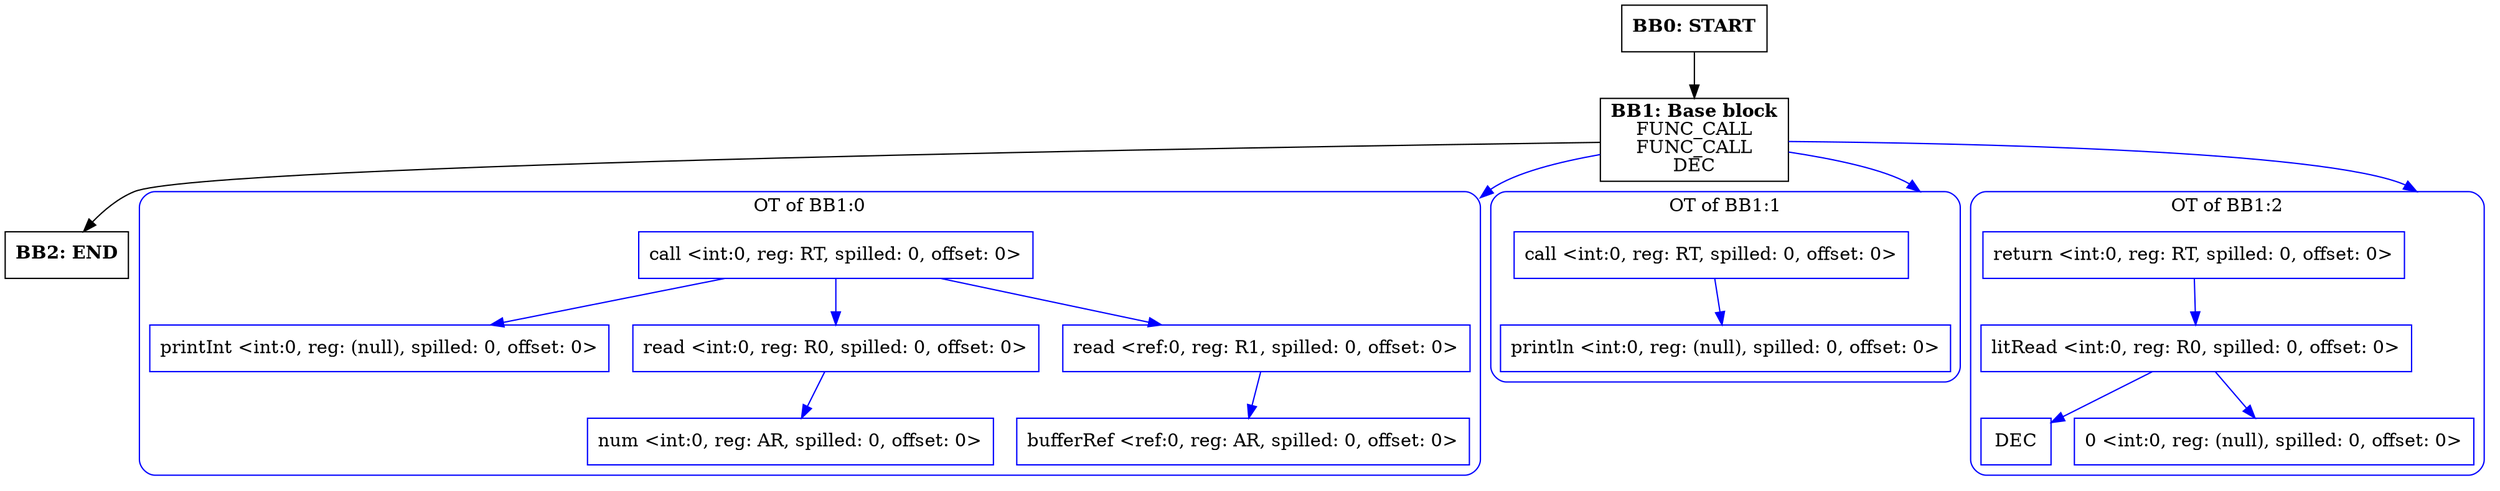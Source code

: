 digraph CFG {
    compound=true;
    graph [splines=true];
    node [shape=rectangle];

    BB2 [label=<<B>BB2: END</B><BR ALIGN="CENTER"/>>];
    BB1 [label=<<B>BB1: Base block</B><BR ALIGN="CENTER"/>FUNC_CALL<BR ALIGN="CENTER"/>FUNC_CALL<BR ALIGN="CENTER"/>DEC<BR ALIGN="CENTER"/>>];
    subgraph cluster_instruction0 {
        label = "OT of BB1:0";
        style=rounded;
        color=blue;
        entry0 [shape=point, style=invis];
        node0 [label="call <int:0, reg: RT, spilled: 0, offset: 0>", color=blue];
        node1 [label="printInt <int:0, reg: (null), spilled: 0, offset: 0>", color=blue];
        node0 -> node1[color=blue];
        node2 [label="read <int:0, reg: R0, spilled: 0, offset: 0>", color=blue];
        node3 [label="num <int:0, reg: AR, spilled: 0, offset: 0>", color=blue];
        node2 -> node3[color=blue];
        node0 -> node2[color=blue];
        node4 [label="read <ref:0, reg: R1, spilled: 0, offset: 0>", color=blue];
        node5 [label="bufferRef <ref:0, reg: AR, spilled: 0, offset: 0>", color=blue];
        node4 -> node5[color=blue];
        node0 -> node4[color=blue];
    }
    BB1 -> entry0 [lhead=cluster_instruction0, color=blue];
    subgraph cluster_instruction1 {
        label = "OT of BB1:1";
        style=rounded;
        color=blue;
        entry1 [shape=point, style=invis];
        node6 [label="call <int:0, reg: RT, spilled: 0, offset: 0>", color=blue];
        node7 [label="println <int:0, reg: (null), spilled: 0, offset: 0>", color=blue];
        node6 -> node7[color=blue];
    }
    BB1 -> entry1 [lhead=cluster_instruction1, color=blue];
    subgraph cluster_instruction2 {
        label = "OT of BB1:2";
        style=rounded;
        color=blue;
        entry2 [shape=point, style=invis];
        node8 [label="return <int:0, reg: RT, spilled: 0, offset: 0>", color=blue];
        node9 [label="litRead <int:0, reg: R0, spilled: 0, offset: 0>", color=blue];
        node10 [label="DEC", color=blue];
        node9 -> node10[color=blue];
        node11 [label="0 <int:0, reg: (null), spilled: 0, offset: 0>", color=blue];
        node9 -> node11[color=blue];
        node8 -> node9[color=blue];
    }
    BB1 -> entry2 [lhead=cluster_instruction2, color=blue];
    BB0 [label=<<B>BB0: START</B><BR ALIGN="CENTER"/>>];

    BB1 -> BB2;
    BB0 -> BB1;
}
